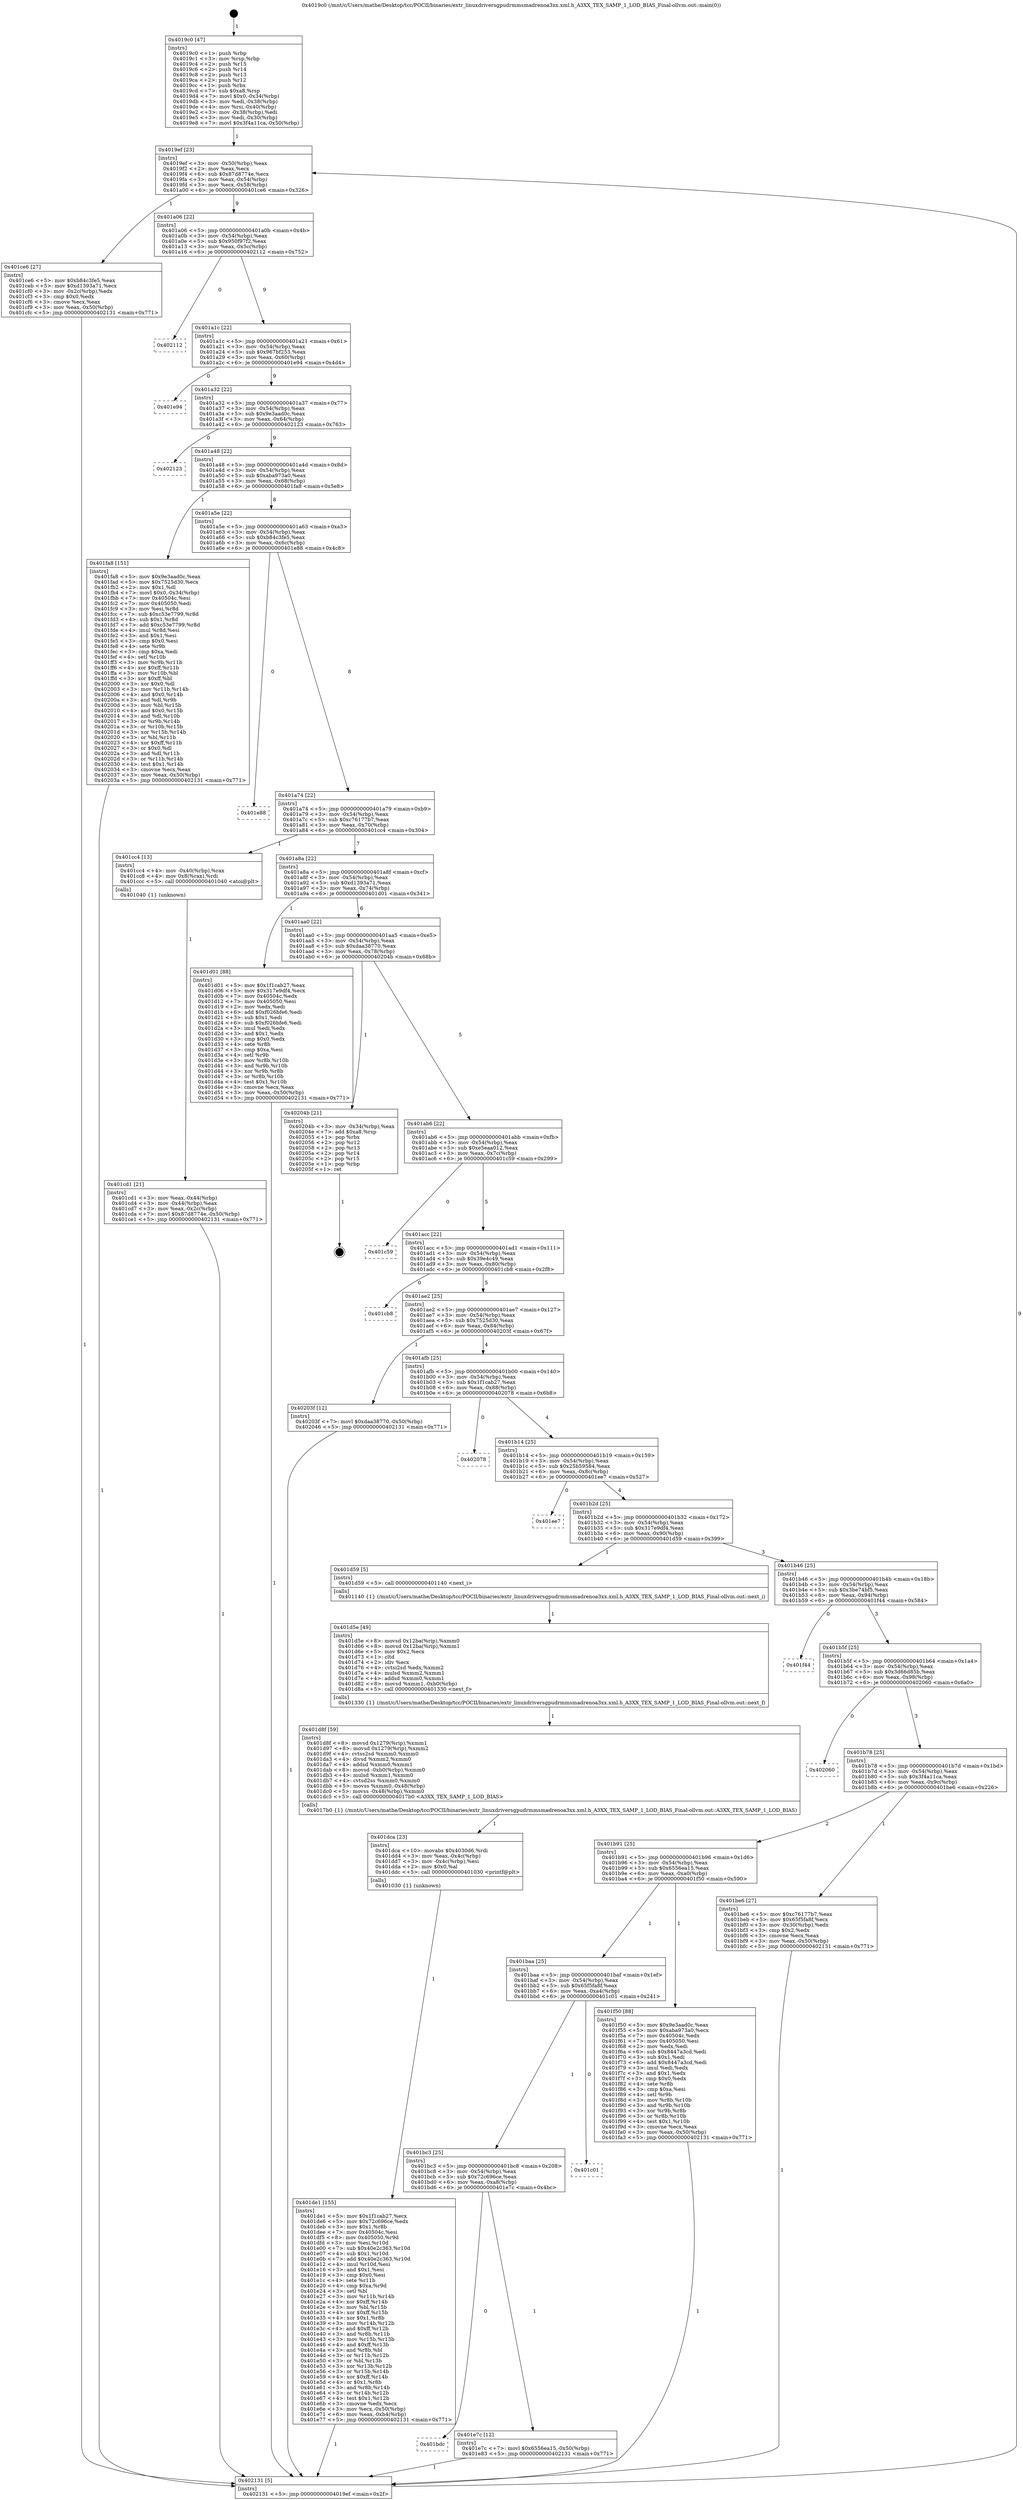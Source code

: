 digraph "0x4019c0" {
  label = "0x4019c0 (/mnt/c/Users/mathe/Desktop/tcc/POCII/binaries/extr_linuxdriversgpudrmmsmadrenoa3xx.xml.h_A3XX_TEX_SAMP_1_LOD_BIAS_Final-ollvm.out::main(0))"
  labelloc = "t"
  node[shape=record]

  Entry [label="",width=0.3,height=0.3,shape=circle,fillcolor=black,style=filled]
  "0x4019ef" [label="{
     0x4019ef [23]\l
     | [instrs]\l
     &nbsp;&nbsp;0x4019ef \<+3\>: mov -0x50(%rbp),%eax\l
     &nbsp;&nbsp;0x4019f2 \<+2\>: mov %eax,%ecx\l
     &nbsp;&nbsp;0x4019f4 \<+6\>: sub $0x87d8774e,%ecx\l
     &nbsp;&nbsp;0x4019fa \<+3\>: mov %eax,-0x54(%rbp)\l
     &nbsp;&nbsp;0x4019fd \<+3\>: mov %ecx,-0x58(%rbp)\l
     &nbsp;&nbsp;0x401a00 \<+6\>: je 0000000000401ce6 \<main+0x326\>\l
  }"]
  "0x401ce6" [label="{
     0x401ce6 [27]\l
     | [instrs]\l
     &nbsp;&nbsp;0x401ce6 \<+5\>: mov $0xb84c3fe5,%eax\l
     &nbsp;&nbsp;0x401ceb \<+5\>: mov $0xd1393a71,%ecx\l
     &nbsp;&nbsp;0x401cf0 \<+3\>: mov -0x2c(%rbp),%edx\l
     &nbsp;&nbsp;0x401cf3 \<+3\>: cmp $0x0,%edx\l
     &nbsp;&nbsp;0x401cf6 \<+3\>: cmove %ecx,%eax\l
     &nbsp;&nbsp;0x401cf9 \<+3\>: mov %eax,-0x50(%rbp)\l
     &nbsp;&nbsp;0x401cfc \<+5\>: jmp 0000000000402131 \<main+0x771\>\l
  }"]
  "0x401a06" [label="{
     0x401a06 [22]\l
     | [instrs]\l
     &nbsp;&nbsp;0x401a06 \<+5\>: jmp 0000000000401a0b \<main+0x4b\>\l
     &nbsp;&nbsp;0x401a0b \<+3\>: mov -0x54(%rbp),%eax\l
     &nbsp;&nbsp;0x401a0e \<+5\>: sub $0x950f97f2,%eax\l
     &nbsp;&nbsp;0x401a13 \<+3\>: mov %eax,-0x5c(%rbp)\l
     &nbsp;&nbsp;0x401a16 \<+6\>: je 0000000000402112 \<main+0x752\>\l
  }"]
  Exit [label="",width=0.3,height=0.3,shape=circle,fillcolor=black,style=filled,peripheries=2]
  "0x402112" [label="{
     0x402112\l
  }", style=dashed]
  "0x401a1c" [label="{
     0x401a1c [22]\l
     | [instrs]\l
     &nbsp;&nbsp;0x401a1c \<+5\>: jmp 0000000000401a21 \<main+0x61\>\l
     &nbsp;&nbsp;0x401a21 \<+3\>: mov -0x54(%rbp),%eax\l
     &nbsp;&nbsp;0x401a24 \<+5\>: sub $0x967bf253,%eax\l
     &nbsp;&nbsp;0x401a29 \<+3\>: mov %eax,-0x60(%rbp)\l
     &nbsp;&nbsp;0x401a2c \<+6\>: je 0000000000401e94 \<main+0x4d4\>\l
  }"]
  "0x401bdc" [label="{
     0x401bdc\l
  }", style=dashed]
  "0x401e94" [label="{
     0x401e94\l
  }", style=dashed]
  "0x401a32" [label="{
     0x401a32 [22]\l
     | [instrs]\l
     &nbsp;&nbsp;0x401a32 \<+5\>: jmp 0000000000401a37 \<main+0x77\>\l
     &nbsp;&nbsp;0x401a37 \<+3\>: mov -0x54(%rbp),%eax\l
     &nbsp;&nbsp;0x401a3a \<+5\>: sub $0x9e3aad0c,%eax\l
     &nbsp;&nbsp;0x401a3f \<+3\>: mov %eax,-0x64(%rbp)\l
     &nbsp;&nbsp;0x401a42 \<+6\>: je 0000000000402123 \<main+0x763\>\l
  }"]
  "0x401e7c" [label="{
     0x401e7c [12]\l
     | [instrs]\l
     &nbsp;&nbsp;0x401e7c \<+7\>: movl $0x6556ea15,-0x50(%rbp)\l
     &nbsp;&nbsp;0x401e83 \<+5\>: jmp 0000000000402131 \<main+0x771\>\l
  }"]
  "0x402123" [label="{
     0x402123\l
  }", style=dashed]
  "0x401a48" [label="{
     0x401a48 [22]\l
     | [instrs]\l
     &nbsp;&nbsp;0x401a48 \<+5\>: jmp 0000000000401a4d \<main+0x8d\>\l
     &nbsp;&nbsp;0x401a4d \<+3\>: mov -0x54(%rbp),%eax\l
     &nbsp;&nbsp;0x401a50 \<+5\>: sub $0xaba973a0,%eax\l
     &nbsp;&nbsp;0x401a55 \<+3\>: mov %eax,-0x68(%rbp)\l
     &nbsp;&nbsp;0x401a58 \<+6\>: je 0000000000401fa8 \<main+0x5e8\>\l
  }"]
  "0x401bc3" [label="{
     0x401bc3 [25]\l
     | [instrs]\l
     &nbsp;&nbsp;0x401bc3 \<+5\>: jmp 0000000000401bc8 \<main+0x208\>\l
     &nbsp;&nbsp;0x401bc8 \<+3\>: mov -0x54(%rbp),%eax\l
     &nbsp;&nbsp;0x401bcb \<+5\>: sub $0x72c696ce,%eax\l
     &nbsp;&nbsp;0x401bd0 \<+6\>: mov %eax,-0xa8(%rbp)\l
     &nbsp;&nbsp;0x401bd6 \<+6\>: je 0000000000401e7c \<main+0x4bc\>\l
  }"]
  "0x401fa8" [label="{
     0x401fa8 [151]\l
     | [instrs]\l
     &nbsp;&nbsp;0x401fa8 \<+5\>: mov $0x9e3aad0c,%eax\l
     &nbsp;&nbsp;0x401fad \<+5\>: mov $0x7525d30,%ecx\l
     &nbsp;&nbsp;0x401fb2 \<+2\>: mov $0x1,%dl\l
     &nbsp;&nbsp;0x401fb4 \<+7\>: movl $0x0,-0x34(%rbp)\l
     &nbsp;&nbsp;0x401fbb \<+7\>: mov 0x40504c,%esi\l
     &nbsp;&nbsp;0x401fc2 \<+7\>: mov 0x405050,%edi\l
     &nbsp;&nbsp;0x401fc9 \<+3\>: mov %esi,%r8d\l
     &nbsp;&nbsp;0x401fcc \<+7\>: sub $0xc53e7799,%r8d\l
     &nbsp;&nbsp;0x401fd3 \<+4\>: sub $0x1,%r8d\l
     &nbsp;&nbsp;0x401fd7 \<+7\>: add $0xc53e7799,%r8d\l
     &nbsp;&nbsp;0x401fde \<+4\>: imul %r8d,%esi\l
     &nbsp;&nbsp;0x401fe2 \<+3\>: and $0x1,%esi\l
     &nbsp;&nbsp;0x401fe5 \<+3\>: cmp $0x0,%esi\l
     &nbsp;&nbsp;0x401fe8 \<+4\>: sete %r9b\l
     &nbsp;&nbsp;0x401fec \<+3\>: cmp $0xa,%edi\l
     &nbsp;&nbsp;0x401fef \<+4\>: setl %r10b\l
     &nbsp;&nbsp;0x401ff3 \<+3\>: mov %r9b,%r11b\l
     &nbsp;&nbsp;0x401ff6 \<+4\>: xor $0xff,%r11b\l
     &nbsp;&nbsp;0x401ffa \<+3\>: mov %r10b,%bl\l
     &nbsp;&nbsp;0x401ffd \<+3\>: xor $0xff,%bl\l
     &nbsp;&nbsp;0x402000 \<+3\>: xor $0x0,%dl\l
     &nbsp;&nbsp;0x402003 \<+3\>: mov %r11b,%r14b\l
     &nbsp;&nbsp;0x402006 \<+4\>: and $0x0,%r14b\l
     &nbsp;&nbsp;0x40200a \<+3\>: and %dl,%r9b\l
     &nbsp;&nbsp;0x40200d \<+3\>: mov %bl,%r15b\l
     &nbsp;&nbsp;0x402010 \<+4\>: and $0x0,%r15b\l
     &nbsp;&nbsp;0x402014 \<+3\>: and %dl,%r10b\l
     &nbsp;&nbsp;0x402017 \<+3\>: or %r9b,%r14b\l
     &nbsp;&nbsp;0x40201a \<+3\>: or %r10b,%r15b\l
     &nbsp;&nbsp;0x40201d \<+3\>: xor %r15b,%r14b\l
     &nbsp;&nbsp;0x402020 \<+3\>: or %bl,%r11b\l
     &nbsp;&nbsp;0x402023 \<+4\>: xor $0xff,%r11b\l
     &nbsp;&nbsp;0x402027 \<+3\>: or $0x0,%dl\l
     &nbsp;&nbsp;0x40202a \<+3\>: and %dl,%r11b\l
     &nbsp;&nbsp;0x40202d \<+3\>: or %r11b,%r14b\l
     &nbsp;&nbsp;0x402030 \<+4\>: test $0x1,%r14b\l
     &nbsp;&nbsp;0x402034 \<+3\>: cmovne %ecx,%eax\l
     &nbsp;&nbsp;0x402037 \<+3\>: mov %eax,-0x50(%rbp)\l
     &nbsp;&nbsp;0x40203a \<+5\>: jmp 0000000000402131 \<main+0x771\>\l
  }"]
  "0x401a5e" [label="{
     0x401a5e [22]\l
     | [instrs]\l
     &nbsp;&nbsp;0x401a5e \<+5\>: jmp 0000000000401a63 \<main+0xa3\>\l
     &nbsp;&nbsp;0x401a63 \<+3\>: mov -0x54(%rbp),%eax\l
     &nbsp;&nbsp;0x401a66 \<+5\>: sub $0xb84c3fe5,%eax\l
     &nbsp;&nbsp;0x401a6b \<+3\>: mov %eax,-0x6c(%rbp)\l
     &nbsp;&nbsp;0x401a6e \<+6\>: je 0000000000401e88 \<main+0x4c8\>\l
  }"]
  "0x401c01" [label="{
     0x401c01\l
  }", style=dashed]
  "0x401e88" [label="{
     0x401e88\l
  }", style=dashed]
  "0x401a74" [label="{
     0x401a74 [22]\l
     | [instrs]\l
     &nbsp;&nbsp;0x401a74 \<+5\>: jmp 0000000000401a79 \<main+0xb9\>\l
     &nbsp;&nbsp;0x401a79 \<+3\>: mov -0x54(%rbp),%eax\l
     &nbsp;&nbsp;0x401a7c \<+5\>: sub $0xc76177b7,%eax\l
     &nbsp;&nbsp;0x401a81 \<+3\>: mov %eax,-0x70(%rbp)\l
     &nbsp;&nbsp;0x401a84 \<+6\>: je 0000000000401cc4 \<main+0x304\>\l
  }"]
  "0x401baa" [label="{
     0x401baa [25]\l
     | [instrs]\l
     &nbsp;&nbsp;0x401baa \<+5\>: jmp 0000000000401baf \<main+0x1ef\>\l
     &nbsp;&nbsp;0x401baf \<+3\>: mov -0x54(%rbp),%eax\l
     &nbsp;&nbsp;0x401bb2 \<+5\>: sub $0x65f5fa8f,%eax\l
     &nbsp;&nbsp;0x401bb7 \<+6\>: mov %eax,-0xa4(%rbp)\l
     &nbsp;&nbsp;0x401bbd \<+6\>: je 0000000000401c01 \<main+0x241\>\l
  }"]
  "0x401cc4" [label="{
     0x401cc4 [13]\l
     | [instrs]\l
     &nbsp;&nbsp;0x401cc4 \<+4\>: mov -0x40(%rbp),%rax\l
     &nbsp;&nbsp;0x401cc8 \<+4\>: mov 0x8(%rax),%rdi\l
     &nbsp;&nbsp;0x401ccc \<+5\>: call 0000000000401040 \<atoi@plt\>\l
     | [calls]\l
     &nbsp;&nbsp;0x401040 \{1\} (unknown)\l
  }"]
  "0x401a8a" [label="{
     0x401a8a [22]\l
     | [instrs]\l
     &nbsp;&nbsp;0x401a8a \<+5\>: jmp 0000000000401a8f \<main+0xcf\>\l
     &nbsp;&nbsp;0x401a8f \<+3\>: mov -0x54(%rbp),%eax\l
     &nbsp;&nbsp;0x401a92 \<+5\>: sub $0xd1393a71,%eax\l
     &nbsp;&nbsp;0x401a97 \<+3\>: mov %eax,-0x74(%rbp)\l
     &nbsp;&nbsp;0x401a9a \<+6\>: je 0000000000401d01 \<main+0x341\>\l
  }"]
  "0x401f50" [label="{
     0x401f50 [88]\l
     | [instrs]\l
     &nbsp;&nbsp;0x401f50 \<+5\>: mov $0x9e3aad0c,%eax\l
     &nbsp;&nbsp;0x401f55 \<+5\>: mov $0xaba973a0,%ecx\l
     &nbsp;&nbsp;0x401f5a \<+7\>: mov 0x40504c,%edx\l
     &nbsp;&nbsp;0x401f61 \<+7\>: mov 0x405050,%esi\l
     &nbsp;&nbsp;0x401f68 \<+2\>: mov %edx,%edi\l
     &nbsp;&nbsp;0x401f6a \<+6\>: sub $0x8447a3cd,%edi\l
     &nbsp;&nbsp;0x401f70 \<+3\>: sub $0x1,%edi\l
     &nbsp;&nbsp;0x401f73 \<+6\>: add $0x8447a3cd,%edi\l
     &nbsp;&nbsp;0x401f79 \<+3\>: imul %edi,%edx\l
     &nbsp;&nbsp;0x401f7c \<+3\>: and $0x1,%edx\l
     &nbsp;&nbsp;0x401f7f \<+3\>: cmp $0x0,%edx\l
     &nbsp;&nbsp;0x401f82 \<+4\>: sete %r8b\l
     &nbsp;&nbsp;0x401f86 \<+3\>: cmp $0xa,%esi\l
     &nbsp;&nbsp;0x401f89 \<+4\>: setl %r9b\l
     &nbsp;&nbsp;0x401f8d \<+3\>: mov %r8b,%r10b\l
     &nbsp;&nbsp;0x401f90 \<+3\>: and %r9b,%r10b\l
     &nbsp;&nbsp;0x401f93 \<+3\>: xor %r9b,%r8b\l
     &nbsp;&nbsp;0x401f96 \<+3\>: or %r8b,%r10b\l
     &nbsp;&nbsp;0x401f99 \<+4\>: test $0x1,%r10b\l
     &nbsp;&nbsp;0x401f9d \<+3\>: cmovne %ecx,%eax\l
     &nbsp;&nbsp;0x401fa0 \<+3\>: mov %eax,-0x50(%rbp)\l
     &nbsp;&nbsp;0x401fa3 \<+5\>: jmp 0000000000402131 \<main+0x771\>\l
  }"]
  "0x401d01" [label="{
     0x401d01 [88]\l
     | [instrs]\l
     &nbsp;&nbsp;0x401d01 \<+5\>: mov $0x1f1cab27,%eax\l
     &nbsp;&nbsp;0x401d06 \<+5\>: mov $0x317e9df4,%ecx\l
     &nbsp;&nbsp;0x401d0b \<+7\>: mov 0x40504c,%edx\l
     &nbsp;&nbsp;0x401d12 \<+7\>: mov 0x405050,%esi\l
     &nbsp;&nbsp;0x401d19 \<+2\>: mov %edx,%edi\l
     &nbsp;&nbsp;0x401d1b \<+6\>: add $0xf026bfe6,%edi\l
     &nbsp;&nbsp;0x401d21 \<+3\>: sub $0x1,%edi\l
     &nbsp;&nbsp;0x401d24 \<+6\>: sub $0xf026bfe6,%edi\l
     &nbsp;&nbsp;0x401d2a \<+3\>: imul %edi,%edx\l
     &nbsp;&nbsp;0x401d2d \<+3\>: and $0x1,%edx\l
     &nbsp;&nbsp;0x401d30 \<+3\>: cmp $0x0,%edx\l
     &nbsp;&nbsp;0x401d33 \<+4\>: sete %r8b\l
     &nbsp;&nbsp;0x401d37 \<+3\>: cmp $0xa,%esi\l
     &nbsp;&nbsp;0x401d3a \<+4\>: setl %r9b\l
     &nbsp;&nbsp;0x401d3e \<+3\>: mov %r8b,%r10b\l
     &nbsp;&nbsp;0x401d41 \<+3\>: and %r9b,%r10b\l
     &nbsp;&nbsp;0x401d44 \<+3\>: xor %r9b,%r8b\l
     &nbsp;&nbsp;0x401d47 \<+3\>: or %r8b,%r10b\l
     &nbsp;&nbsp;0x401d4a \<+4\>: test $0x1,%r10b\l
     &nbsp;&nbsp;0x401d4e \<+3\>: cmovne %ecx,%eax\l
     &nbsp;&nbsp;0x401d51 \<+3\>: mov %eax,-0x50(%rbp)\l
     &nbsp;&nbsp;0x401d54 \<+5\>: jmp 0000000000402131 \<main+0x771\>\l
  }"]
  "0x401aa0" [label="{
     0x401aa0 [22]\l
     | [instrs]\l
     &nbsp;&nbsp;0x401aa0 \<+5\>: jmp 0000000000401aa5 \<main+0xe5\>\l
     &nbsp;&nbsp;0x401aa5 \<+3\>: mov -0x54(%rbp),%eax\l
     &nbsp;&nbsp;0x401aa8 \<+5\>: sub $0xdaa38770,%eax\l
     &nbsp;&nbsp;0x401aad \<+3\>: mov %eax,-0x78(%rbp)\l
     &nbsp;&nbsp;0x401ab0 \<+6\>: je 000000000040204b \<main+0x68b\>\l
  }"]
  "0x401de1" [label="{
     0x401de1 [155]\l
     | [instrs]\l
     &nbsp;&nbsp;0x401de1 \<+5\>: mov $0x1f1cab27,%ecx\l
     &nbsp;&nbsp;0x401de6 \<+5\>: mov $0x72c696ce,%edx\l
     &nbsp;&nbsp;0x401deb \<+3\>: mov $0x1,%r8b\l
     &nbsp;&nbsp;0x401dee \<+7\>: mov 0x40504c,%esi\l
     &nbsp;&nbsp;0x401df5 \<+8\>: mov 0x405050,%r9d\l
     &nbsp;&nbsp;0x401dfd \<+3\>: mov %esi,%r10d\l
     &nbsp;&nbsp;0x401e00 \<+7\>: sub $0x40e2c363,%r10d\l
     &nbsp;&nbsp;0x401e07 \<+4\>: sub $0x1,%r10d\l
     &nbsp;&nbsp;0x401e0b \<+7\>: add $0x40e2c363,%r10d\l
     &nbsp;&nbsp;0x401e12 \<+4\>: imul %r10d,%esi\l
     &nbsp;&nbsp;0x401e16 \<+3\>: and $0x1,%esi\l
     &nbsp;&nbsp;0x401e19 \<+3\>: cmp $0x0,%esi\l
     &nbsp;&nbsp;0x401e1c \<+4\>: sete %r11b\l
     &nbsp;&nbsp;0x401e20 \<+4\>: cmp $0xa,%r9d\l
     &nbsp;&nbsp;0x401e24 \<+3\>: setl %bl\l
     &nbsp;&nbsp;0x401e27 \<+3\>: mov %r11b,%r14b\l
     &nbsp;&nbsp;0x401e2a \<+4\>: xor $0xff,%r14b\l
     &nbsp;&nbsp;0x401e2e \<+3\>: mov %bl,%r15b\l
     &nbsp;&nbsp;0x401e31 \<+4\>: xor $0xff,%r15b\l
     &nbsp;&nbsp;0x401e35 \<+4\>: xor $0x1,%r8b\l
     &nbsp;&nbsp;0x401e39 \<+3\>: mov %r14b,%r12b\l
     &nbsp;&nbsp;0x401e3c \<+4\>: and $0xff,%r12b\l
     &nbsp;&nbsp;0x401e40 \<+3\>: and %r8b,%r11b\l
     &nbsp;&nbsp;0x401e43 \<+3\>: mov %r15b,%r13b\l
     &nbsp;&nbsp;0x401e46 \<+4\>: and $0xff,%r13b\l
     &nbsp;&nbsp;0x401e4a \<+3\>: and %r8b,%bl\l
     &nbsp;&nbsp;0x401e4d \<+3\>: or %r11b,%r12b\l
     &nbsp;&nbsp;0x401e50 \<+3\>: or %bl,%r13b\l
     &nbsp;&nbsp;0x401e53 \<+3\>: xor %r13b,%r12b\l
     &nbsp;&nbsp;0x401e56 \<+3\>: or %r15b,%r14b\l
     &nbsp;&nbsp;0x401e59 \<+4\>: xor $0xff,%r14b\l
     &nbsp;&nbsp;0x401e5d \<+4\>: or $0x1,%r8b\l
     &nbsp;&nbsp;0x401e61 \<+3\>: and %r8b,%r14b\l
     &nbsp;&nbsp;0x401e64 \<+3\>: or %r14b,%r12b\l
     &nbsp;&nbsp;0x401e67 \<+4\>: test $0x1,%r12b\l
     &nbsp;&nbsp;0x401e6b \<+3\>: cmovne %edx,%ecx\l
     &nbsp;&nbsp;0x401e6e \<+3\>: mov %ecx,-0x50(%rbp)\l
     &nbsp;&nbsp;0x401e71 \<+6\>: mov %eax,-0xb4(%rbp)\l
     &nbsp;&nbsp;0x401e77 \<+5\>: jmp 0000000000402131 \<main+0x771\>\l
  }"]
  "0x40204b" [label="{
     0x40204b [21]\l
     | [instrs]\l
     &nbsp;&nbsp;0x40204b \<+3\>: mov -0x34(%rbp),%eax\l
     &nbsp;&nbsp;0x40204e \<+7\>: add $0xa8,%rsp\l
     &nbsp;&nbsp;0x402055 \<+1\>: pop %rbx\l
     &nbsp;&nbsp;0x402056 \<+2\>: pop %r12\l
     &nbsp;&nbsp;0x402058 \<+2\>: pop %r13\l
     &nbsp;&nbsp;0x40205a \<+2\>: pop %r14\l
     &nbsp;&nbsp;0x40205c \<+2\>: pop %r15\l
     &nbsp;&nbsp;0x40205e \<+1\>: pop %rbp\l
     &nbsp;&nbsp;0x40205f \<+1\>: ret\l
  }"]
  "0x401ab6" [label="{
     0x401ab6 [22]\l
     | [instrs]\l
     &nbsp;&nbsp;0x401ab6 \<+5\>: jmp 0000000000401abb \<main+0xfb\>\l
     &nbsp;&nbsp;0x401abb \<+3\>: mov -0x54(%rbp),%eax\l
     &nbsp;&nbsp;0x401abe \<+5\>: sub $0xe5eaa012,%eax\l
     &nbsp;&nbsp;0x401ac3 \<+3\>: mov %eax,-0x7c(%rbp)\l
     &nbsp;&nbsp;0x401ac6 \<+6\>: je 0000000000401c59 \<main+0x299\>\l
  }"]
  "0x401dca" [label="{
     0x401dca [23]\l
     | [instrs]\l
     &nbsp;&nbsp;0x401dca \<+10\>: movabs $0x4030d6,%rdi\l
     &nbsp;&nbsp;0x401dd4 \<+3\>: mov %eax,-0x4c(%rbp)\l
     &nbsp;&nbsp;0x401dd7 \<+3\>: mov -0x4c(%rbp),%esi\l
     &nbsp;&nbsp;0x401dda \<+2\>: mov $0x0,%al\l
     &nbsp;&nbsp;0x401ddc \<+5\>: call 0000000000401030 \<printf@plt\>\l
     | [calls]\l
     &nbsp;&nbsp;0x401030 \{1\} (unknown)\l
  }"]
  "0x401c59" [label="{
     0x401c59\l
  }", style=dashed]
  "0x401acc" [label="{
     0x401acc [22]\l
     | [instrs]\l
     &nbsp;&nbsp;0x401acc \<+5\>: jmp 0000000000401ad1 \<main+0x111\>\l
     &nbsp;&nbsp;0x401ad1 \<+3\>: mov -0x54(%rbp),%eax\l
     &nbsp;&nbsp;0x401ad4 \<+5\>: sub $0x39e4c49,%eax\l
     &nbsp;&nbsp;0x401ad9 \<+3\>: mov %eax,-0x80(%rbp)\l
     &nbsp;&nbsp;0x401adc \<+6\>: je 0000000000401cb8 \<main+0x2f8\>\l
  }"]
  "0x401d8f" [label="{
     0x401d8f [59]\l
     | [instrs]\l
     &nbsp;&nbsp;0x401d8f \<+8\>: movsd 0x1279(%rip),%xmm1\l
     &nbsp;&nbsp;0x401d97 \<+8\>: movsd 0x1279(%rip),%xmm2\l
     &nbsp;&nbsp;0x401d9f \<+4\>: cvtss2sd %xmm0,%xmm0\l
     &nbsp;&nbsp;0x401da3 \<+4\>: divsd %xmm2,%xmm0\l
     &nbsp;&nbsp;0x401da7 \<+4\>: addsd %xmm0,%xmm1\l
     &nbsp;&nbsp;0x401dab \<+8\>: movsd -0xb0(%rbp),%xmm0\l
     &nbsp;&nbsp;0x401db3 \<+4\>: mulsd %xmm1,%xmm0\l
     &nbsp;&nbsp;0x401db7 \<+4\>: cvtsd2ss %xmm0,%xmm0\l
     &nbsp;&nbsp;0x401dbb \<+5\>: movss %xmm0,-0x48(%rbp)\l
     &nbsp;&nbsp;0x401dc0 \<+5\>: movss -0x48(%rbp),%xmm0\l
     &nbsp;&nbsp;0x401dc5 \<+5\>: call 00000000004017b0 \<A3XX_TEX_SAMP_1_LOD_BIAS\>\l
     | [calls]\l
     &nbsp;&nbsp;0x4017b0 \{1\} (/mnt/c/Users/mathe/Desktop/tcc/POCII/binaries/extr_linuxdriversgpudrmmsmadrenoa3xx.xml.h_A3XX_TEX_SAMP_1_LOD_BIAS_Final-ollvm.out::A3XX_TEX_SAMP_1_LOD_BIAS)\l
  }"]
  "0x401cb8" [label="{
     0x401cb8\l
  }", style=dashed]
  "0x401ae2" [label="{
     0x401ae2 [25]\l
     | [instrs]\l
     &nbsp;&nbsp;0x401ae2 \<+5\>: jmp 0000000000401ae7 \<main+0x127\>\l
     &nbsp;&nbsp;0x401ae7 \<+3\>: mov -0x54(%rbp),%eax\l
     &nbsp;&nbsp;0x401aea \<+5\>: sub $0x7525d30,%eax\l
     &nbsp;&nbsp;0x401aef \<+6\>: mov %eax,-0x84(%rbp)\l
     &nbsp;&nbsp;0x401af5 \<+6\>: je 000000000040203f \<main+0x67f\>\l
  }"]
  "0x401d5e" [label="{
     0x401d5e [49]\l
     | [instrs]\l
     &nbsp;&nbsp;0x401d5e \<+8\>: movsd 0x12ba(%rip),%xmm0\l
     &nbsp;&nbsp;0x401d66 \<+8\>: movsd 0x12ba(%rip),%xmm1\l
     &nbsp;&nbsp;0x401d6e \<+5\>: mov $0x2,%ecx\l
     &nbsp;&nbsp;0x401d73 \<+1\>: cltd\l
     &nbsp;&nbsp;0x401d74 \<+2\>: idiv %ecx\l
     &nbsp;&nbsp;0x401d76 \<+4\>: cvtsi2sd %edx,%xmm2\l
     &nbsp;&nbsp;0x401d7a \<+4\>: mulsd %xmm2,%xmm1\l
     &nbsp;&nbsp;0x401d7e \<+4\>: addsd %xmm0,%xmm1\l
     &nbsp;&nbsp;0x401d82 \<+8\>: movsd %xmm1,-0xb0(%rbp)\l
     &nbsp;&nbsp;0x401d8a \<+5\>: call 0000000000401330 \<next_f\>\l
     | [calls]\l
     &nbsp;&nbsp;0x401330 \{1\} (/mnt/c/Users/mathe/Desktop/tcc/POCII/binaries/extr_linuxdriversgpudrmmsmadrenoa3xx.xml.h_A3XX_TEX_SAMP_1_LOD_BIAS_Final-ollvm.out::next_f)\l
  }"]
  "0x40203f" [label="{
     0x40203f [12]\l
     | [instrs]\l
     &nbsp;&nbsp;0x40203f \<+7\>: movl $0xdaa38770,-0x50(%rbp)\l
     &nbsp;&nbsp;0x402046 \<+5\>: jmp 0000000000402131 \<main+0x771\>\l
  }"]
  "0x401afb" [label="{
     0x401afb [25]\l
     | [instrs]\l
     &nbsp;&nbsp;0x401afb \<+5\>: jmp 0000000000401b00 \<main+0x140\>\l
     &nbsp;&nbsp;0x401b00 \<+3\>: mov -0x54(%rbp),%eax\l
     &nbsp;&nbsp;0x401b03 \<+5\>: sub $0x1f1cab27,%eax\l
     &nbsp;&nbsp;0x401b08 \<+6\>: mov %eax,-0x88(%rbp)\l
     &nbsp;&nbsp;0x401b0e \<+6\>: je 0000000000402078 \<main+0x6b8\>\l
  }"]
  "0x401cd1" [label="{
     0x401cd1 [21]\l
     | [instrs]\l
     &nbsp;&nbsp;0x401cd1 \<+3\>: mov %eax,-0x44(%rbp)\l
     &nbsp;&nbsp;0x401cd4 \<+3\>: mov -0x44(%rbp),%eax\l
     &nbsp;&nbsp;0x401cd7 \<+3\>: mov %eax,-0x2c(%rbp)\l
     &nbsp;&nbsp;0x401cda \<+7\>: movl $0x87d8774e,-0x50(%rbp)\l
     &nbsp;&nbsp;0x401ce1 \<+5\>: jmp 0000000000402131 \<main+0x771\>\l
  }"]
  "0x402078" [label="{
     0x402078\l
  }", style=dashed]
  "0x401b14" [label="{
     0x401b14 [25]\l
     | [instrs]\l
     &nbsp;&nbsp;0x401b14 \<+5\>: jmp 0000000000401b19 \<main+0x159\>\l
     &nbsp;&nbsp;0x401b19 \<+3\>: mov -0x54(%rbp),%eax\l
     &nbsp;&nbsp;0x401b1c \<+5\>: sub $0x25b59584,%eax\l
     &nbsp;&nbsp;0x401b21 \<+6\>: mov %eax,-0x8c(%rbp)\l
     &nbsp;&nbsp;0x401b27 \<+6\>: je 0000000000401ee7 \<main+0x527\>\l
  }"]
  "0x4019c0" [label="{
     0x4019c0 [47]\l
     | [instrs]\l
     &nbsp;&nbsp;0x4019c0 \<+1\>: push %rbp\l
     &nbsp;&nbsp;0x4019c1 \<+3\>: mov %rsp,%rbp\l
     &nbsp;&nbsp;0x4019c4 \<+2\>: push %r15\l
     &nbsp;&nbsp;0x4019c6 \<+2\>: push %r14\l
     &nbsp;&nbsp;0x4019c8 \<+2\>: push %r13\l
     &nbsp;&nbsp;0x4019ca \<+2\>: push %r12\l
     &nbsp;&nbsp;0x4019cc \<+1\>: push %rbx\l
     &nbsp;&nbsp;0x4019cd \<+7\>: sub $0xa8,%rsp\l
     &nbsp;&nbsp;0x4019d4 \<+7\>: movl $0x0,-0x34(%rbp)\l
     &nbsp;&nbsp;0x4019db \<+3\>: mov %edi,-0x38(%rbp)\l
     &nbsp;&nbsp;0x4019de \<+4\>: mov %rsi,-0x40(%rbp)\l
     &nbsp;&nbsp;0x4019e2 \<+3\>: mov -0x38(%rbp),%edi\l
     &nbsp;&nbsp;0x4019e5 \<+3\>: mov %edi,-0x30(%rbp)\l
     &nbsp;&nbsp;0x4019e8 \<+7\>: movl $0x3f4a11ca,-0x50(%rbp)\l
  }"]
  "0x401ee7" [label="{
     0x401ee7\l
  }", style=dashed]
  "0x401b2d" [label="{
     0x401b2d [25]\l
     | [instrs]\l
     &nbsp;&nbsp;0x401b2d \<+5\>: jmp 0000000000401b32 \<main+0x172\>\l
     &nbsp;&nbsp;0x401b32 \<+3\>: mov -0x54(%rbp),%eax\l
     &nbsp;&nbsp;0x401b35 \<+5\>: sub $0x317e9df4,%eax\l
     &nbsp;&nbsp;0x401b3a \<+6\>: mov %eax,-0x90(%rbp)\l
     &nbsp;&nbsp;0x401b40 \<+6\>: je 0000000000401d59 \<main+0x399\>\l
  }"]
  "0x402131" [label="{
     0x402131 [5]\l
     | [instrs]\l
     &nbsp;&nbsp;0x402131 \<+5\>: jmp 00000000004019ef \<main+0x2f\>\l
  }"]
  "0x401d59" [label="{
     0x401d59 [5]\l
     | [instrs]\l
     &nbsp;&nbsp;0x401d59 \<+5\>: call 0000000000401140 \<next_i\>\l
     | [calls]\l
     &nbsp;&nbsp;0x401140 \{1\} (/mnt/c/Users/mathe/Desktop/tcc/POCII/binaries/extr_linuxdriversgpudrmmsmadrenoa3xx.xml.h_A3XX_TEX_SAMP_1_LOD_BIAS_Final-ollvm.out::next_i)\l
  }"]
  "0x401b46" [label="{
     0x401b46 [25]\l
     | [instrs]\l
     &nbsp;&nbsp;0x401b46 \<+5\>: jmp 0000000000401b4b \<main+0x18b\>\l
     &nbsp;&nbsp;0x401b4b \<+3\>: mov -0x54(%rbp),%eax\l
     &nbsp;&nbsp;0x401b4e \<+5\>: sub $0x3be74bf5,%eax\l
     &nbsp;&nbsp;0x401b53 \<+6\>: mov %eax,-0x94(%rbp)\l
     &nbsp;&nbsp;0x401b59 \<+6\>: je 0000000000401f44 \<main+0x584\>\l
  }"]
  "0x401b91" [label="{
     0x401b91 [25]\l
     | [instrs]\l
     &nbsp;&nbsp;0x401b91 \<+5\>: jmp 0000000000401b96 \<main+0x1d6\>\l
     &nbsp;&nbsp;0x401b96 \<+3\>: mov -0x54(%rbp),%eax\l
     &nbsp;&nbsp;0x401b99 \<+5\>: sub $0x6556ea15,%eax\l
     &nbsp;&nbsp;0x401b9e \<+6\>: mov %eax,-0xa0(%rbp)\l
     &nbsp;&nbsp;0x401ba4 \<+6\>: je 0000000000401f50 \<main+0x590\>\l
  }"]
  "0x401f44" [label="{
     0x401f44\l
  }", style=dashed]
  "0x401b5f" [label="{
     0x401b5f [25]\l
     | [instrs]\l
     &nbsp;&nbsp;0x401b5f \<+5\>: jmp 0000000000401b64 \<main+0x1a4\>\l
     &nbsp;&nbsp;0x401b64 \<+3\>: mov -0x54(%rbp),%eax\l
     &nbsp;&nbsp;0x401b67 \<+5\>: sub $0x3d66d85b,%eax\l
     &nbsp;&nbsp;0x401b6c \<+6\>: mov %eax,-0x98(%rbp)\l
     &nbsp;&nbsp;0x401b72 \<+6\>: je 0000000000402060 \<main+0x6a0\>\l
  }"]
  "0x401be6" [label="{
     0x401be6 [27]\l
     | [instrs]\l
     &nbsp;&nbsp;0x401be6 \<+5\>: mov $0xc76177b7,%eax\l
     &nbsp;&nbsp;0x401beb \<+5\>: mov $0x65f5fa8f,%ecx\l
     &nbsp;&nbsp;0x401bf0 \<+3\>: mov -0x30(%rbp),%edx\l
     &nbsp;&nbsp;0x401bf3 \<+3\>: cmp $0x2,%edx\l
     &nbsp;&nbsp;0x401bf6 \<+3\>: cmovne %ecx,%eax\l
     &nbsp;&nbsp;0x401bf9 \<+3\>: mov %eax,-0x50(%rbp)\l
     &nbsp;&nbsp;0x401bfc \<+5\>: jmp 0000000000402131 \<main+0x771\>\l
  }"]
  "0x402060" [label="{
     0x402060\l
  }", style=dashed]
  "0x401b78" [label="{
     0x401b78 [25]\l
     | [instrs]\l
     &nbsp;&nbsp;0x401b78 \<+5\>: jmp 0000000000401b7d \<main+0x1bd\>\l
     &nbsp;&nbsp;0x401b7d \<+3\>: mov -0x54(%rbp),%eax\l
     &nbsp;&nbsp;0x401b80 \<+5\>: sub $0x3f4a11ca,%eax\l
     &nbsp;&nbsp;0x401b85 \<+6\>: mov %eax,-0x9c(%rbp)\l
     &nbsp;&nbsp;0x401b8b \<+6\>: je 0000000000401be6 \<main+0x226\>\l
  }"]
  Entry -> "0x4019c0" [label=" 1"]
  "0x4019ef" -> "0x401ce6" [label=" 1"]
  "0x4019ef" -> "0x401a06" [label=" 9"]
  "0x40204b" -> Exit [label=" 1"]
  "0x401a06" -> "0x402112" [label=" 0"]
  "0x401a06" -> "0x401a1c" [label=" 9"]
  "0x40203f" -> "0x402131" [label=" 1"]
  "0x401a1c" -> "0x401e94" [label=" 0"]
  "0x401a1c" -> "0x401a32" [label=" 9"]
  "0x401fa8" -> "0x402131" [label=" 1"]
  "0x401a32" -> "0x402123" [label=" 0"]
  "0x401a32" -> "0x401a48" [label=" 9"]
  "0x401f50" -> "0x402131" [label=" 1"]
  "0x401a48" -> "0x401fa8" [label=" 1"]
  "0x401a48" -> "0x401a5e" [label=" 8"]
  "0x401bc3" -> "0x401bdc" [label=" 0"]
  "0x401a5e" -> "0x401e88" [label=" 0"]
  "0x401a5e" -> "0x401a74" [label=" 8"]
  "0x401bc3" -> "0x401e7c" [label=" 1"]
  "0x401a74" -> "0x401cc4" [label=" 1"]
  "0x401a74" -> "0x401a8a" [label=" 7"]
  "0x401baa" -> "0x401bc3" [label=" 1"]
  "0x401a8a" -> "0x401d01" [label=" 1"]
  "0x401a8a" -> "0x401aa0" [label=" 6"]
  "0x401baa" -> "0x401c01" [label=" 0"]
  "0x401aa0" -> "0x40204b" [label=" 1"]
  "0x401aa0" -> "0x401ab6" [label=" 5"]
  "0x401b91" -> "0x401baa" [label=" 1"]
  "0x401ab6" -> "0x401c59" [label=" 0"]
  "0x401ab6" -> "0x401acc" [label=" 5"]
  "0x401b91" -> "0x401f50" [label=" 1"]
  "0x401acc" -> "0x401cb8" [label=" 0"]
  "0x401acc" -> "0x401ae2" [label=" 5"]
  "0x401e7c" -> "0x402131" [label=" 1"]
  "0x401ae2" -> "0x40203f" [label=" 1"]
  "0x401ae2" -> "0x401afb" [label=" 4"]
  "0x401de1" -> "0x402131" [label=" 1"]
  "0x401afb" -> "0x402078" [label=" 0"]
  "0x401afb" -> "0x401b14" [label=" 4"]
  "0x401dca" -> "0x401de1" [label=" 1"]
  "0x401b14" -> "0x401ee7" [label=" 0"]
  "0x401b14" -> "0x401b2d" [label=" 4"]
  "0x401d8f" -> "0x401dca" [label=" 1"]
  "0x401b2d" -> "0x401d59" [label=" 1"]
  "0x401b2d" -> "0x401b46" [label=" 3"]
  "0x401d5e" -> "0x401d8f" [label=" 1"]
  "0x401b46" -> "0x401f44" [label=" 0"]
  "0x401b46" -> "0x401b5f" [label=" 3"]
  "0x401d59" -> "0x401d5e" [label=" 1"]
  "0x401b5f" -> "0x402060" [label=" 0"]
  "0x401b5f" -> "0x401b78" [label=" 3"]
  "0x401d01" -> "0x402131" [label=" 1"]
  "0x401b78" -> "0x401be6" [label=" 1"]
  "0x401b78" -> "0x401b91" [label=" 2"]
  "0x401be6" -> "0x402131" [label=" 1"]
  "0x4019c0" -> "0x4019ef" [label=" 1"]
  "0x402131" -> "0x4019ef" [label=" 9"]
  "0x401cc4" -> "0x401cd1" [label=" 1"]
  "0x401cd1" -> "0x402131" [label=" 1"]
  "0x401ce6" -> "0x402131" [label=" 1"]
}
